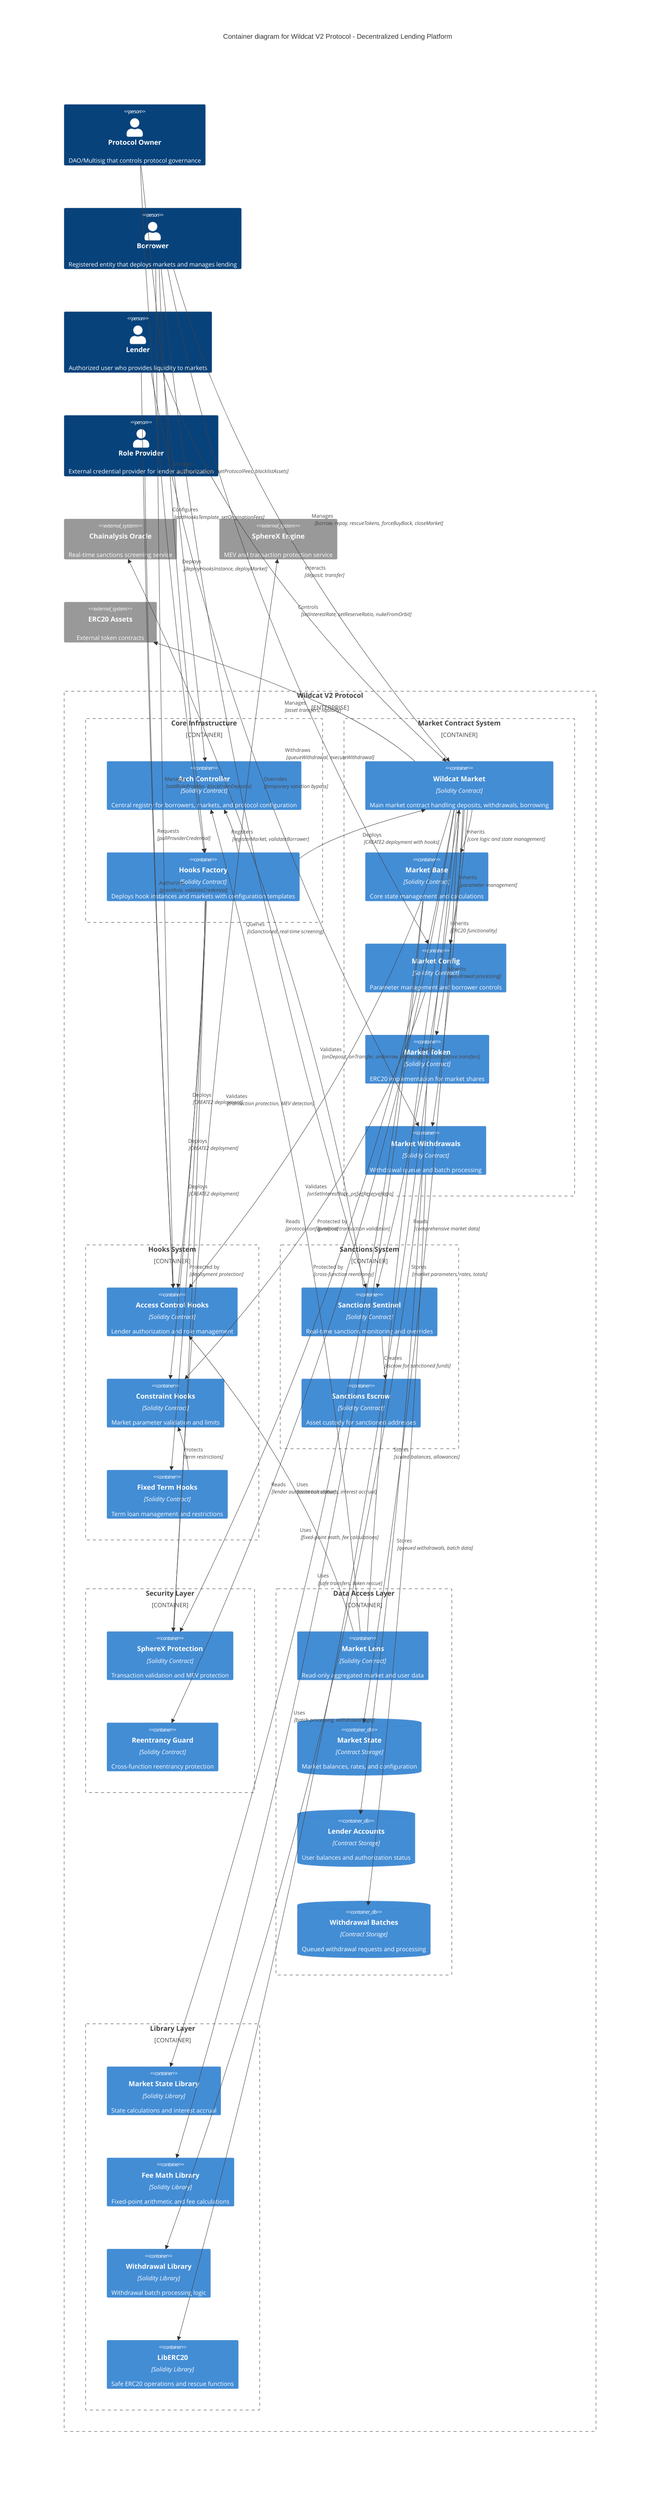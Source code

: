 C4Container
  title Container diagram for Wildcat V2 Protocol - Decentralized Lending Platform

  Person(protocolOwner, "Protocol Owner", "DAO/Multisig that controls protocol governance")
  Person(borrower, "Borrower", "Registered entity that deploys markets and manages lending")
  Person(lender, "Lender", "Authorized user who provides liquidity to markets")
  Person(roleProvider, "Role Provider", "External credential provider for lender authorization")

  System_Ext(chainalysis, "Chainalysis Oracle", "Real-time sanctions screening service")
  System_Ext(sphereX, "SphereX Engine", "MEV and transaction protection service")
  System_Ext(erc20Assets, "ERC20 Assets", "External token contracts")

  Enterprise_Boundary(wildcatProtocol, "Wildcat V2 Protocol") {
    
    Container_Boundary(coreInfrastructure, "Core Infrastructure") {
      Container(archController, "Arch Controller", "Solidity Contract", "Central registry for borrowers, markets, and protocol configuration")
      Container(hooksFactory, "Hooks Factory", "Solidity Contract", "Deploys hook instances and markets with configuration templates")
    }

    Container_Boundary(marketSystem, "Market Contract System") {
      Container(wildcatMarket, "Wildcat Market", "Solidity Contract", "Main market contract handling deposits, withdrawals, borrowing")
      Container(marketBase, "Market Base", "Solidity Contract", "Core state management and calculations")
      Container(marketConfig, "Market Config", "Solidity Contract", "Parameter management and borrower controls")
      Container(marketToken, "Market Token", "Solidity Contract", "ERC20 implementation for market shares")
      Container(marketWithdrawals, "Market Withdrawals", "Solidity Contract", "Withdrawal queue and batch processing")
    }

    Container_Boundary(hooksSystem, "Hooks System") {
      Container(accessControlHooks, "Access Control Hooks", "Solidity Contract", "Lender authorization and role management")
      Container(constraintHooks, "Constraint Hooks", "Solidity Contract", "Market parameter validation and limits")
      Container(fixedTermHooks, "Fixed Term Hooks", "Solidity Contract", "Term loan management and restrictions")
    }

    Container_Boundary(sanctionsSystem, "Sanctions System") {
      Container(sanctionsSentinel, "Sanctions Sentinel", "Solidity Contract", "Real-time sanctions monitoring and overrides")
      Container(sanctionsEscrow, "Sanctions Escrow", "Solidity Contract", "Asset custody for sanctioned addresses")
    }

    Container_Boundary(securityLayer, "Security Layer") {
      Container(sphereXProtection, "SphereX Protection", "Solidity Contract", "Transaction validation and MEV protection")
      Container(reentrancyGuard, "Reentrancy Guard", "Solidity Contract", "Cross-function reentrancy protection")
    }

    Container_Boundary(dataLayer, "Data Access Layer") {
      Container(marketLens, "Market Lens", "Solidity Contract", "Read-only aggregated market and user data")
      ContainerDb(marketState, "Market State", "Contract Storage", "Market balances, rates, and configuration")
      ContainerDb(lenderAccounts, "Lender Accounts", "Contract Storage", "User balances and authorization status")
      ContainerDb(withdrawalBatches, "Withdrawal Batches", "Contract Storage", "Queued withdrawal requests and processing")
    }

    Container_Boundary(libraryLayer, "Library Layer") {
      Container(marketStateLib, "Market State Library", "Solidity Library", "State calculations and interest accrual")
      Container(feeMathLib, "Fee Math Library", "Solidity Library", "Fixed-point arithmetic and fee calculations")
      Container(withdrawalLib, "Withdrawal Library", "Solidity Library", "Withdrawal batch processing logic")
      Container(libERC20, "LibERC20", "Solidity Library", "Safe ERC20 operations and rescue functions")
    }
  }

  %% Core Administrative Flows
  Rel(protocolOwner, archController, "Manages", "registerBorrower, setProtocolFees, blacklistAssets")
  Rel(protocolOwner, hooksFactory, "Configures", "addHooksTemplate, setOriginationFees")

  %% Market Deployment Flows
  Rel(borrower, hooksFactory, "Deploys", "deployHooksInstance, deployMarket")
  Rel(hooksFactory, archController, "Registers", "registerMarket, validateBorrower")
  Rel(hooksFactory, accessControlHooks, "Deploys", "CREATE2 deployment")
  Rel(hooksFactory, constraintHooks, "Deploys", "CREATE2 deployment")
  Rel(hooksFactory, fixedTermHooks, "Deploys", "CREATE2 deployment")
  Rel(hooksFactory, wildcatMarket, "Deploys", "CREATE2 deployment with hooks")

  %% Market Operations
  Rel(borrower, wildcatMarket, "Manages", "borrow, repay, rescueTokens, forceBuyBack, closeMarket")
  Rel(borrower, marketConfig, "Controls", "setInterestRate, setReserveRatio, nukeFromOrbit")
  Rel(lender, wildcatMarket, "Interacts", "deposit, transfer")
  Rel(lender, marketWithdrawals, "Withdraws", "queueWithdrawal, executeWithdrawal")

  %% Authorization Flows
  Rel(roleProvider, accessControlHooks, "Authorizes", "grantRole, validateCredential")
  Rel(lender, accessControlHooks, "Requests", "pullProviderCredential")
  Rel(borrower, accessControlHooks, "Manages", "addRoleProvider, blockFromDeposits")

  %% Hook Integration
  Rel(wildcatMarket, accessControlHooks, "Validates", "onDeposit, onTransfer, onBorrow, onRepay")
  Rel(marketConfig, constraintHooks, "Validates", "onSetInterestRate, onSetReserveRatio")
  Rel(fixedTermHooks, constraintHooks, "Protects", "term restrictions")

  %% Data Storage and State
  Rel(wildcatMarket, marketState, "Stores", "market parameters, rates, totals")
  Rel(marketToken, lenderAccounts, "Stores", "scaled balances, allowances")
  Rel(marketWithdrawals, withdrawalBatches, "Stores", "queued withdrawals, batch data")

  %% Library Usage
  Rel(marketBase, marketStateLib, "Uses", "state calculations, interest accrual")
  Rel(marketBase, feeMathLib, "Uses", "fixed-point math, fee calculations")
  Rel(marketWithdrawals, withdrawalLib, "Uses", "batch processing, withdrawal logic")
  Rel(wildcatMarket, libERC20, "Uses", "safe transfers, token rescue")

  %% Data Access
  Rel(marketLens, wildcatMarket, "Reads", "comprehensive market data")
  Rel(marketLens, accessControlHooks, "Reads", "lender authorization status")
  Rel(marketLens, archController, "Reads", "protocol configuration")

  %% External Integrations
  Rel(sanctionsSentinel, chainalysis, "Queries", "isSanctioned, real-time screening")
  Rel(sphereXProtection, sphereX, "Validates", "transaction protection, MEV detection")
  Rel(wildcatMarket, erc20Assets, "Manages", "asset transfers, liquidity")

  %% Sanctions Handling
  Rel(wildcatMarket, sanctionsSentinel, "Checks", "sanctions before transfers")
  Rel(sanctionsSentinel, sanctionsEscrow, "Creates", "escrow for sanctioned funds")
  Rel(borrower, sanctionsSentinel, "Overrides", "temporary sanction bypass")

  %% Security Protection
  Rel(wildcatMarket, sphereXProtection, "Protected by", "pre/post transaction validation")
  Rel(hooksFactory, sphereXProtection, "Protected by", "deployment protection")
  Rel(wildcatMarket, reentrancyGuard, "Protected by", "cross-function reentrancy")

  %% Market Composition
  Rel(wildcatMarket, marketBase, "Inherits", "core logic and state management")
  Rel(wildcatMarket, marketConfig, "Inherits", "parameter management")
  Rel(wildcatMarket, marketToken, "Inherits", "ERC20 functionality")
  Rel(wildcatMarket, marketWithdrawals, "Inherits", "withdrawal processing")
